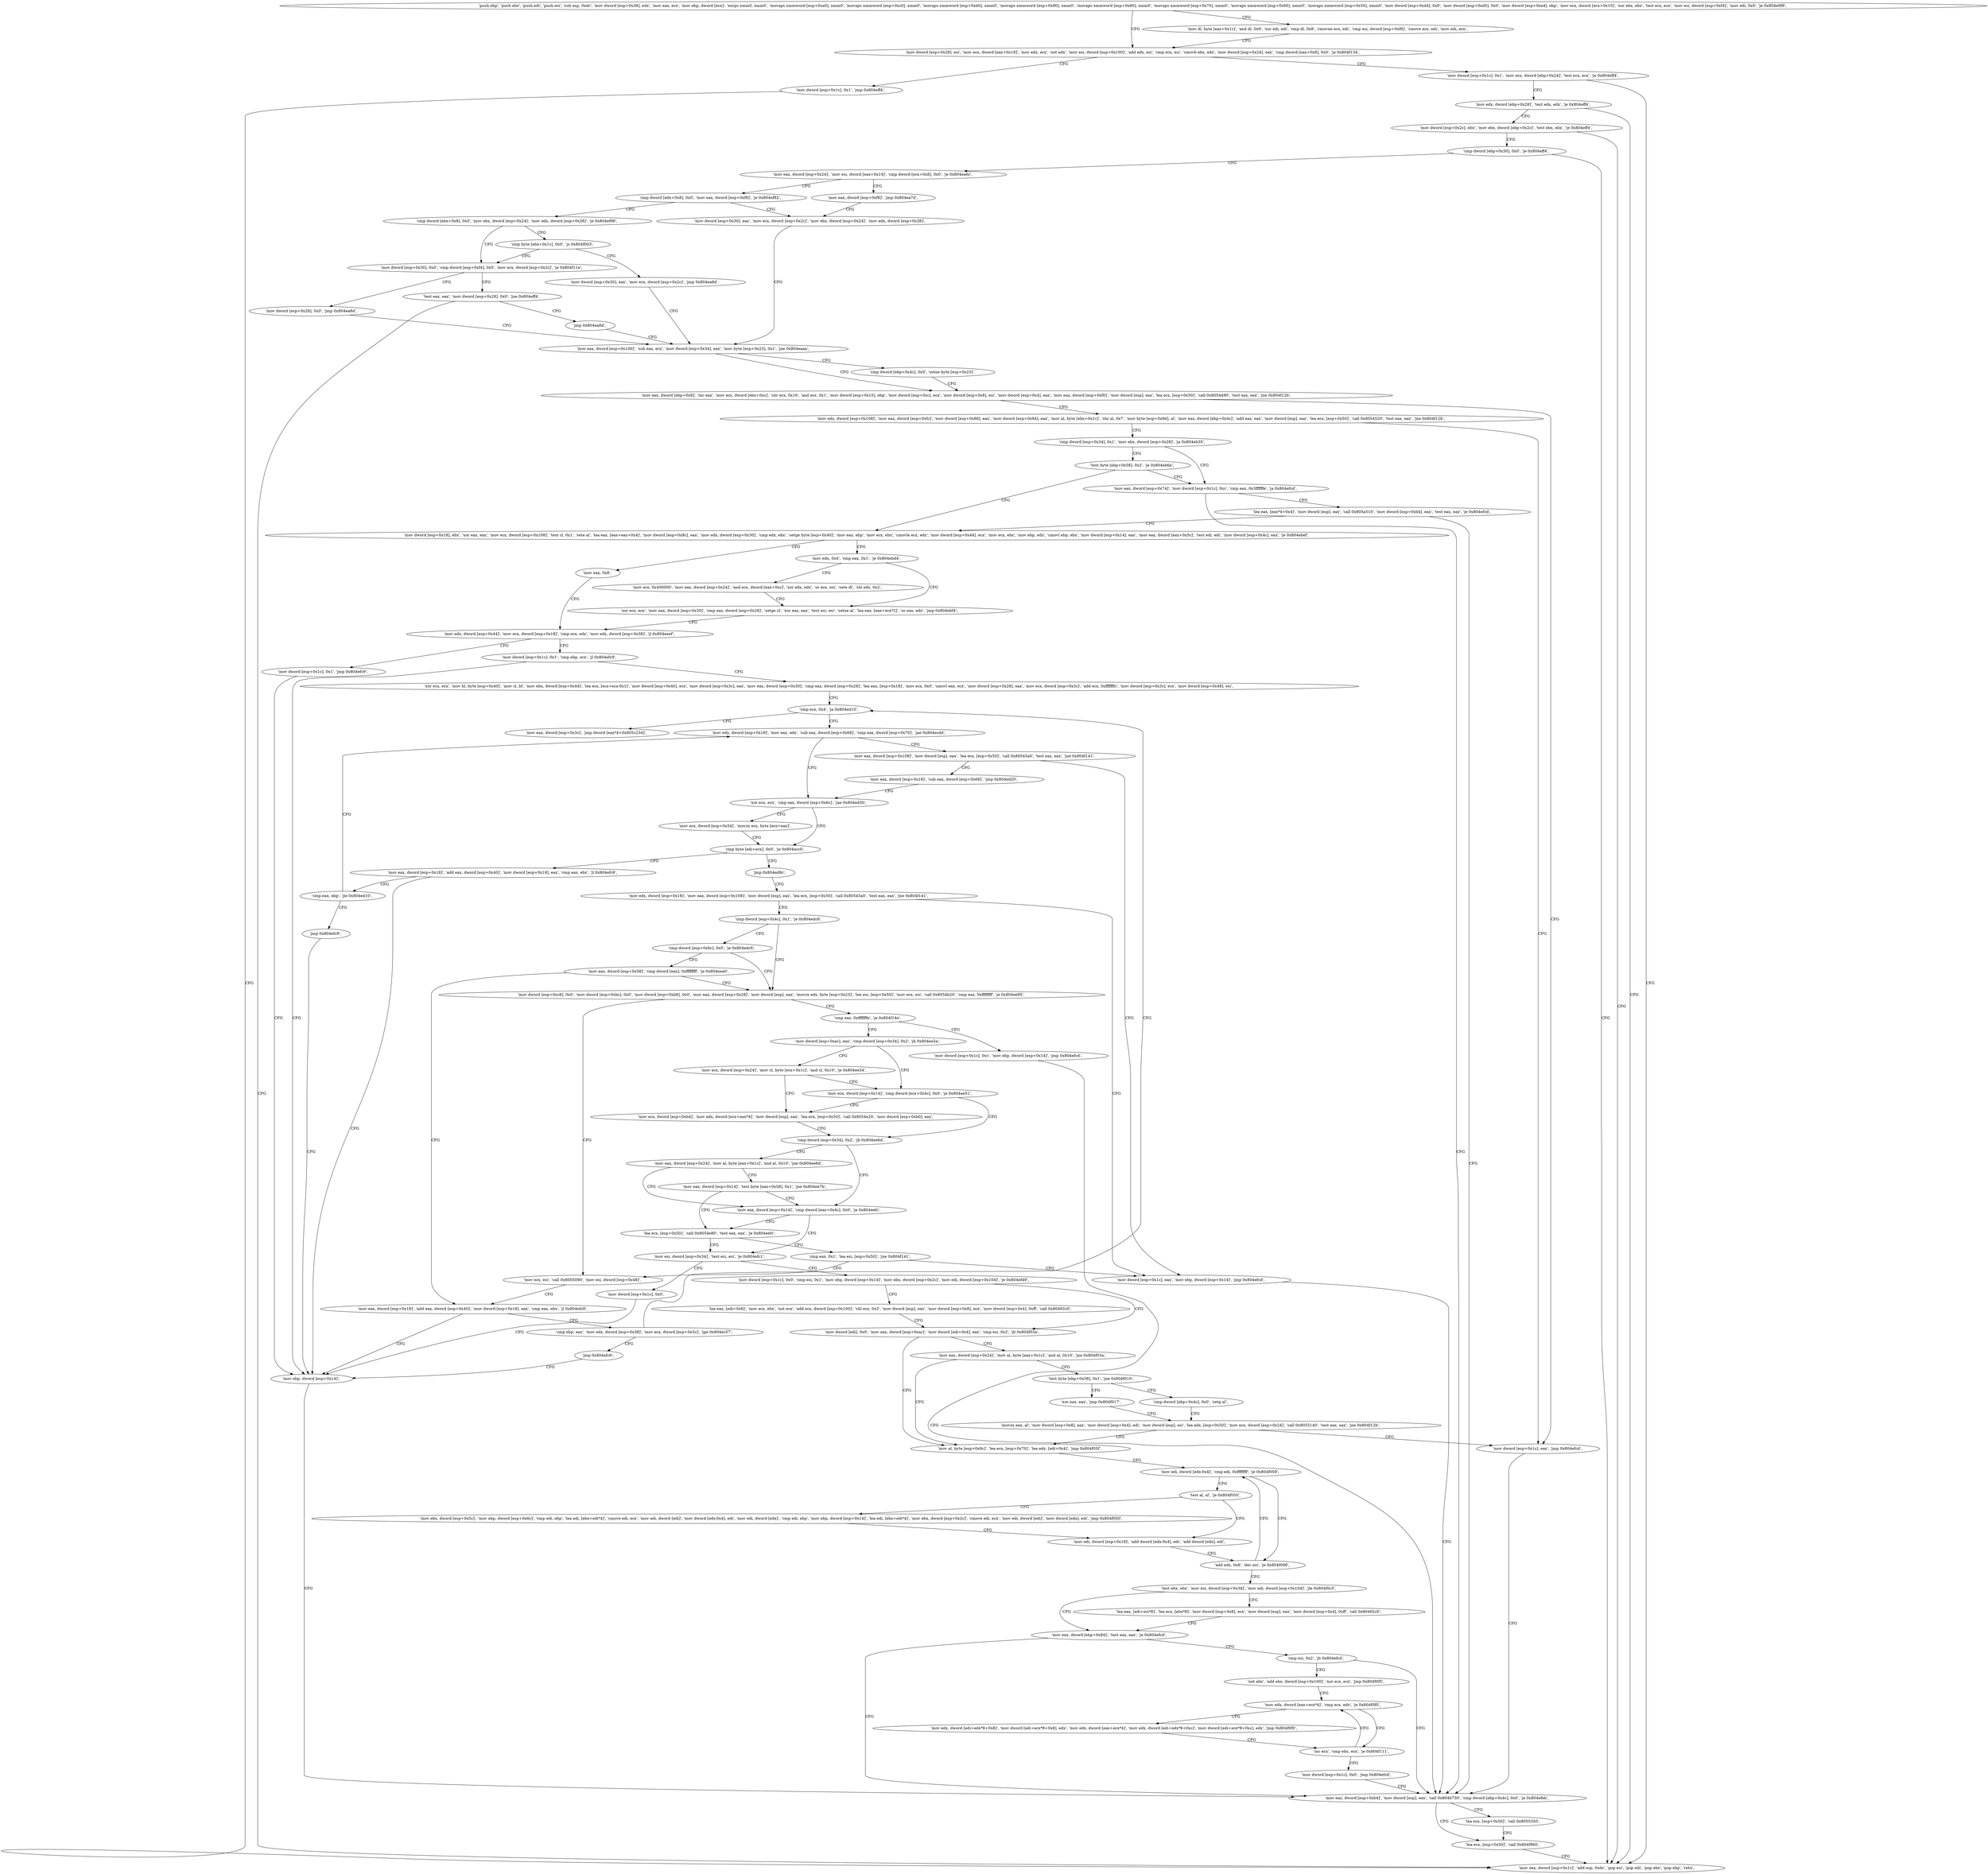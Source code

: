 digraph "func" {
"134539616" [label = "'push ebp', 'push ebx', 'push edi', 'push esi', 'sub esp, 0xdc', 'mov dword [esp+0x38], edx', 'mov eax, ecx', 'mov ebp, dword [ecx]', 'xorps xmm0, xmm0', 'movaps xmmword [esp+0xa0], xmm0', 'movaps xmmword [esp+0xc0], xmm0', 'movaps xmmword [esp+0xb0], xmm0', 'movaps xmmword [esp+0x90], xmm0', 'movaps xmmword [esp+0x80], xmm0', 'movaps xmmword [esp+0x70], xmm0', 'movaps xmmword [esp+0x60], xmm0', 'movaps xmmword [esp+0x50], xmm0', 'mov dword [esp+0xd4], 0x0', 'mov dword [esp+0xd0], 0x0', 'mov dword [esp+0xa4], ebp', 'mov ecx, dword [ecx+0x10]', 'xor ebx, ebx', 'test ecx, ecx', 'mov esi, dword [esp+0xf4]', 'mov edi, 0x0', 'je 0x804e9f8', " ]
"134539768" [label = "'mov dword [esp+0x28], esi', 'mov ecx, dword [eax+0x18]', 'mov edx, ecx', 'not edx', 'mov esi, dword [esp+0x100]', 'add edx, esi', 'cmp ecx, esi', 'cmovb ebx, edx', 'mov dword [esp+0x24], eax', 'cmp dword [eax+0x8], 0x0', 'je 0x804f134', " ]
"134539742" [label = "'mov dl, byte [eax+0x1c]', 'and dl, 0x9', 'xor edi, edi', 'cmp dl, 0x8', 'cmovne ecx, edi', 'cmp esi, dword [esp+0xf8]', 'cmove ecx, edi', 'mov edi, ecx', " ]
"134541620" [label = "'mov dword [esp+0x1c], 0x1', 'jmp 0x804eff4', " ]
"134539807" [label = "'mov dword [esp+0x1c], 0x1', 'mov ecx, dword [ebp+0x24]', 'test ecx, ecx', 'je 0x804eff4', " ]
"134541300" [label = "'mov eax, dword [esp+0x1c]', 'add esp, 0xdc', 'pop esi', 'pop edi', 'pop ebx', 'pop ebp', 'retn', " ]
"134539826" [label = "'mov edx, dword [ebp+0x28]', 'test edx, edx', 'je 0x804eff4', " ]
"134539837" [label = "'mov dword [esp+0x2c], ebx', 'mov ebx, dword [ebp+0x2c]', 'test ebx, ebx', 'je 0x804eff4', " ]
"134539852" [label = "'cmp dword [ebp+0x30], 0x0', 'je 0x804eff4', " ]
"134539862" [label = "'mov eax, dword [esp+0x24]', 'mov esi, dword [eax+0x14]', 'cmp dword [ecx+0x8], 0x0', 'je 0x804ea6c', " ]
"134539884" [label = "'cmp dword [edx+0x8], 0x0', 'mov eax, dword [esp+0xf8]', 'je 0x804ef82', " ]
"134539875" [label = "'mov eax, dword [esp+0xf8]', 'jmp 0x804ea7d', " ]
"134541186" [label = "'cmp dword [ebx+0x8], 0x0', 'mov ebx, dword [esp+0x24]', 'mov edx, dword [esp+0x38]', 'je 0x804ef96', " ]
"134539901" [label = "'mov dword [esp+0x30], eax', 'mov ecx, dword [esp+0x2c]', 'mov ebx, dword [esp+0x24]', 'mov edx, dword [esp+0x38]', " ]
"134541206" [label = "'mov dword [esp+0x30], 0x0', 'cmp dword [esp+0xf4], 0x0', 'mov ecx, dword [esp+0x2c]', 'je 0x804f11e', " ]
"134541200" [label = "'cmp byte [ebx+0x1c], 0x0', 'js 0x804f003', " ]
"134539917" [label = "'mov eax, dword [esp+0x100]', 'sub eax, ecx', 'mov dword [esp+0x34], eax', 'mov byte [esp+0x23], 0x1', 'jne 0x804eaaa', " ]
"134541598" [label = "'mov dword [esp+0x28], 0x0', 'jmp 0x804ea8d', " ]
"134541232" [label = "'test eax, eax', 'mov dword [esp+0x28], 0x0', 'jne 0x804eff4', " ]
"134541315" [label = "'mov dword [esp+0x30], eax', 'mov ecx, dword [esp+0x2c]', 'jmp 0x804ea8d', " ]
"134539946" [label = "'mov eax, dword [ebp+0x8]', 'inc eax', 'mov ecx, dword [ebx+0xc]', 'shr ecx, 0x16', 'and ecx, 0x1', 'mov dword [esp+0x10], ebp', 'mov dword [esp+0xc], ecx', 'mov dword [esp+0x8], esi', 'mov dword [esp+0x4], eax', 'mov eax, dword [esp+0xf0]', 'mov dword [esp], eax', 'lea ecx, [esp+0x50]', 'call 0x8054490', 'test eax, eax', 'jne 0x804f12b', " ]
"134541611" [label = "'mov dword [esp+0x1c], eax', 'jmp 0x804efcd', " ]
"134540002" [label = "'mov edx, dword [esp+0x108]', 'mov eax, dword [esp+0xfc]', 'mov dword [esp+0x88], eax', 'mov dword [esp+0x84], eax', 'mov al, byte [ebx+0x1c]', 'shr al, 0x7', 'mov byte [esp+0x9d], al', 'mov eax, dword [ebp+0x4c]', 'add eax, eax', 'mov dword [esp], eax', 'lea ecx, [esp+0x50]', 'call 0x8054520', 'test eax, eax', 'jne 0x804f12b', " ]
"134539937" [label = "'cmp dword [ebp+0x4c], 0x0', 'setne byte [esp+0x23]', " ]
"134541244" [label = "'jmp 0x804ea8d', " ]
"134541261" [label = "'mov eax, dword [esp+0xb4]', 'mov dword [esp], eax', 'call 0x804b730', 'cmp dword [ebp+0x4c], 0x0', 'je 0x804efeb', " ]
"134540068" [label = "'cmp dword [esp+0x34], 0x1', 'mov ebx, dword [esp+0x28]', 'ja 0x804eb35', " ]
"134541291" [label = "'lea ecx, [esp+0x50]', 'call 0x804f960', " ]
"134541282" [label = "'lea ecx, [esp+0x50]', 'call 0x8055350', " ]
"134540085" [label = "'mov eax, dword [esp+0x74]', 'mov dword [esp+0x1c], 0xc', 'cmp eax, 0x3ffffffe', 'ja 0x804efcd', " ]
"134540079" [label = "'test byte [ebp+0x58], 0x2', 'je 0x804eb6a', " ]
"134540108" [label = "'lea eax, [eax*4+0x4]', 'mov dword [esp], eax', 'call 0x805a510', 'mov dword [esp+0xb4], eax', 'test eax, eax', 'je 0x804efcd', " ]
"134540138" [label = "'mov dword [esp+0x18], ebx', 'xor eax, eax', 'mov ecx, dword [esp+0x108]', 'test cl, 0x1', 'sete al', 'lea eax, [eax+eax+0x4]', 'mov dword [esp+0x8c], eax', 'mov edx, dword [esp+0x30]', 'cmp edx, ebx', 'setge byte [esp+0x40]', 'mov eax, ebp', 'mov ecx, ebx', 'cmovle ecx, edx', 'mov dword [esp+0x44], ecx', 'mov ecx, ebx', 'mov ebp, edx', 'cmovl ebp, ebx', 'mov dword [esp+0x14], eax', 'mov eax, dword [eax+0x5c]', 'test edi, edi', 'mov dword [esp+0x4c], eax', 'je 0x804ebef', " ]
"134540271" [label = "'mov eax, 0x8', " ]
"134540212" [label = "'mov edx, 0x4', 'cmp eax, 0x1', 'je 0x804ebd4', " ]
"134540276" [label = "'mov edx, dword [esp+0x44]', 'mov ecx, dword [esp+0x18]', 'cmp ecx, edx', 'mov edx, dword [esp+0x38]', 'jl 0x804eeef', " ]
"134540244" [label = "'xor ecx, ecx', 'mov eax, dword [esp+0x30]', 'cmp eax, dword [esp+0x28]', 'setge cl', 'xor eax, eax', 'test esi, esi', 'setne al', 'lea eax, [eax+ecx*2]', 'or eax, edx', 'jmp 0x804ebf4', " ]
"134540222" [label = "'mov ecx, 0x400000', 'mov eax, dword [esp+0x24]', 'and ecx, dword [eax+0xc]', 'xor edx, edx', 'or ecx, esi', 'sete dl', 'shl edx, 0x2', " ]
"134541039" [label = "'mov dword [esp+0x1c], 0x1', 'jmp 0x804efc9', " ]
"134541257" [label = "'mov ebp, dword [esp+0x14]', " ]
"134540296" [label = "'mov dword [esp+0x1c], 0x1', 'cmp ebp, ecx', 'jl 0x804efc9', " ]
"134540312" [label = "'xor ecx, ecx', 'mov bl, byte [esp+0x40]', 'mov cl, bl', 'mov ebx, dword [esp+0x44]', 'lea ecx, [ecx+ecx-0x1]', 'mov dword [esp+0x40], ecx', 'mov dword [esp+0x3c], eax', 'mov eax, dword [esp+0x30]', 'cmp eax, dword [esp+0x28]', 'lea eax, [esp+0x18]', 'mov ecx, 0x0', 'cmovl eax, ecx', 'mov dword [esp+0x28], eax', 'mov ecx, dword [esp+0x3c]', 'add ecx, 0xfffffffc', 'mov dword [esp+0x3c], ecx', 'mov dword [esp+0x48], esi', " ]
"134540375" [label = "'cmp ecx, 0x4', 'ja 0x804ed10', " ]
"134540560" [label = "'mov edx, dword [esp+0x18]', 'mov eax, edx', 'sub eax, dword [esp+0x68]', 'cmp eax, dword [esp+0x70]', 'jae 0x804ecdd', " ]
"134540509" [label = "'mov eax, dword [esp+0x108]', 'mov dword [esp], eax', 'lea ecx, [esp+0x50]', 'call 0x80545a0', 'test eax, eax', 'jne 0x804f141', " ]
"134540576" [label = "'xor ecx, ecx', 'cmp eax, dword [esp+0x6c]', 'jae 0x804ed30', " ]
"134540384" [label = "'mov eax, dword [esp+0x3c]', 'jmp dword [eax*4+0x805c234]', " ]
"134541633" [label = "'mov dword [esp+0x1c], eax', 'mov ebp, dword [esp+0x14]', 'jmp 0x804efcd', " ]
"134540536" [label = "'mov eax, dword [esp+0x18]', 'sub eax, dword [esp+0x68]', 'jmp 0x804ed20', " ]
"134540592" [label = "'cmp byte [edi+ecx], 0x0', 'je 0x804ecc0', " ]
"134540584" [label = "'mov ecx, dword [esp+0x54]', 'movzx ecx, byte [ecx+eax]', " ]
"134540480" [label = "'mov eax, dword [esp+0x18]', 'add eax, dword [esp+0x40]', 'mov dword [esp+0x18], eax', 'cmp eax, ebx', 'jl 0x804efc9', " ]
"134540598" [label = "'jmp 0x804ed8c', " ]
"134540500" [label = "'cmp eax, ebp', 'jle 0x804ed10', " ]
"134540684" [label = "'mov edx, dword [esp+0x18]', 'mov eax, dword [esp+0x108]', 'mov dword [esp], eax', 'lea ecx, [esp+0x50]', 'call 0x80545a0', 'test eax, eax', 'jne 0x804f141', " ]
"134540504" [label = "'jmp 0x804efc9', " ]
"134540715" [label = "'cmp dword [esp+0x4c], 0x1', 'je 0x804edc6', " ]
"134540742" [label = "'mov dword [esp+0xc8], 0x0', 'mov dword [esp+0xbc], 0x0', 'mov dword [esp+0xb8], 0x0', 'mov eax, dword [esp+0x28]', 'mov dword [esp], eax', 'movzx edx, byte [esp+0x23]', 'lea esi, [esp+0x50]', 'mov ecx, esi', 'call 0x8054b20', 'cmp eax, 0xffffffff', 'je 0x804ee95', " ]
"134540722" [label = "'cmp dword [esp+0x6c], 0x0', 'je 0x804edc6', " ]
"134540949" [label = "'mov ecx, esi', 'call 0x8055090', 'mov esi, dword [esp+0x48]', " ]
"134540807" [label = "'cmp eax, 0xfffffffe', 'je 0x804f14e', " ]
"134540729" [label = "'mov eax, dword [esp+0x58]', 'cmp dword [eax], 0xffffffff', 'je 0x804eea0', " ]
"134540960" [label = "'mov eax, dword [esp+0x18]', 'add eax, dword [esp+0x40]', 'mov dword [esp+0x18], eax', 'cmp eax, ebx', 'jl 0x804efc9', " ]
"134541646" [label = "'mov dword [esp+0x1c], 0xc', 'mov ebp, dword [esp+0x14]', 'jmp 0x804efcd', " ]
"134540816" [label = "'mov dword [esp+0xac], eax', 'cmp dword [esp+0x34], 0x2', 'jb 0x804ee2a', " ]
"134540980" [label = "'cmp ebp, eax', 'mov edx, dword [esp+0x38]', 'mov ecx, dword [esp+0x3c]', 'jge 0x804ec57', " ]
"134540996" [label = "'jmp 0x804efc9', " ]
"134540842" [label = "'mov ecx, dword [esp+0x14]', 'cmp dword [ecx+0x4c], 0x0', 'je 0x804ee51', " ]
"134540830" [label = "'mov ecx, dword [esp+0x24]', 'mov cl, byte [ecx+0x1c]', 'and cl, 0x10', 'je 0x804ee34', " ]
"134540881" [label = "'cmp dword [esp+0x34], 0x2', 'jb 0x804ee6d', " ]
"134540852" [label = "'mov ecx, dword [esp+0xb4]', 'mov edx, dword [ecx+eax*4]', 'mov dword [esp], eax', 'lea ecx, [esp+0x50]', 'call 0x8054e20', 'mov dword [esp+0xb0], eax', " ]
"134540909" [label = "'mov eax, dword [esp+0x14]', 'cmp dword [eax+0x4c], 0x0', 'je 0x804eefc', " ]
"134540888" [label = "'mov eax, dword [esp+0x24]', 'mov al, byte [eax+0x1c]', 'and al, 0x10', 'jne 0x804ee6d', " ]
"134541052" [label = "'mov esi, dword [esp+0x34]', 'test esi, esi', 'je 0x804efc1', " ]
"134540923" [label = "'lea ecx, [esp+0x50]', 'call 0x8054e80', 'test eax, eax', 'je 0x804eefc', " ]
"134540899" [label = "'mov eax, dword [esp+0x14]', 'test byte [eax+0x58], 0x1', 'jne 0x804ee7b', " ]
"134541249" [label = "'mov dword [esp+0x1c], 0x0', " ]
"134541064" [label = "'mov dword [esp+0x1c], 0x0', 'cmp esi, 0x1', 'mov ebp, dword [esp+0x14]', 'mov ebx, dword [esp+0x2c]', 'mov edi, dword [esp+0x104]', 'je 0x804ef49', " ]
"134540936" [label = "'cmp eax, 0x1', 'lea esi, [esp+0x50]', 'jne 0x804f141', " ]
"134541129" [label = "'mov dword [edi], 0x0', 'mov eax, dword [esp+0xac]', 'mov dword [edi+0x4], eax', 'cmp esi, 0x2', 'jb 0x804f03a', " ]
"134541092" [label = "'lea eax, [edi+0x8]', 'mov ecx, ebx', 'not ecx', 'add ecx, dword [esp+0x100]', 'shl ecx, 0x3', 'mov dword [esp], eax', 'mov dword [esp+0x8], ecx', 'mov dword [esp+0x4], 0xff', 'call 0x80492c0', " ]
"134541370" [label = "'mov al, byte [esp+0x9c]', 'lea ecx, [esp+0x70]', 'lea edx, [edi+0x4]', 'jmp 0x804f05f', " ]
"134541154" [label = "'mov eax, dword [esp+0x24]', 'mov al, byte [eax+0x1c]', 'and al, 0x10', 'jne 0x804f03a', " ]
"134541407" [label = "'mov edi, dword [edx-0x4]', 'cmp edi, 0xffffffff', 'je 0x804f059', " ]
"134541169" [label = "'test byte [ebp+0x58], 0x1', 'jne 0x804f010', " ]
"134541401" [label = "'add edx, 0x8', 'dec esi', 'je 0x804f098', " ]
"134541415" [label = "'test al, al', 'je 0x804f050', " ]
"134541328" [label = "'cmp dword [ebp+0x4c], 0x0', 'setg al', " ]
"134541179" [label = "'xor eax, eax', 'jmp 0x804f017', " ]
"134541464" [label = "'test ebx, ebx', 'mov esi, dword [esp+0x34]', 'mov edi, dword [esp+0x104]', 'jle 0x804f0c5', " ]
"134541392" [label = "'mov edi, dword [esp+0x18]', 'add dword [edx-0x4], edi', 'add dword [edx], edi', " ]
"134541419" [label = "'mov ebx, dword [esp+0x5c]', 'mov ebp, dword [esp+0x6c]', 'cmp edi, ebp', 'lea edi, [ebx+edi*4]', 'cmove edi, ecx', 'mov edi, dword [edi]', 'mov dword [edx-0x4], edi', 'mov edi, dword [edx]', 'cmp edi, ebp', 'mov ebp, dword [esp+0x14]', 'lea edi, [ebx+edi*4]', 'mov ebx, dword [esp+0x2c]', 'cmove edi, ecx', 'mov edi, dword [edi]', 'mov dword [edx], edi', 'jmp 0x804f050', " ]
"134541335" [label = "'movzx eax, al', 'mov dword [esp+0x8], eax', 'mov dword [esp+0x4], edi', 'mov dword [esp], esi', 'lea edx, [esp+0x50]', 'mov ecx, dword [esp+0x24]', 'call 0x8055140', 'test eax, eax', 'jne 0x804f12b', " ]
"134541509" [label = "'mov eax, dword [ebp+0x84]', 'test eax, eax', 'je 0x804efcd', " ]
"134541479" [label = "'lea eax, [edi+esi*8]', 'lea ecx, [ebx*8]', 'mov dword [esp+0x8], ecx', 'mov dword [esp], eax', 'mov dword [esp+0x4], 0xff', 'call 0x80492c0', " ]
"134541523" [label = "'cmp esi, 0x2', 'jb 0x804efcd', " ]
"134541532" [label = "'not ebx', 'add ebx, dword [esp+0x100]', 'xor ecx, ecx', 'jmp 0x804f0f5', " ]
"134541557" [label = "'mov edx, dword [eax+ecx*4]', 'cmp ecx, edx', 'je 0x804f0f0', " ]
"134541552" [label = "'inc ecx', 'cmp ebx, ecx', 'je 0x804f111', " ]
"134541564" [label = "'mov edx, dword [edi+edx*8+0x8]', 'mov dword [edi+ecx*8+0x8], edx', 'mov edx, dword [eax+ecx*4]', 'mov edx, dword [edi+edx*8+0xc]', 'mov dword [edi+ecx*8+0xc], edx', 'jmp 0x804f0f0', " ]
"134541585" [label = "'mov dword [esp+0x1c], 0x0', 'jmp 0x804efcd', " ]
"134539616" -> "134539768" [ label = "CFG" ]
"134539616" -> "134539742" [ label = "CFG" ]
"134539768" -> "134541620" [ label = "CFG" ]
"134539768" -> "134539807" [ label = "CFG" ]
"134539742" -> "134539768" [ label = "CFG" ]
"134541620" -> "134541300" [ label = "CFG" ]
"134539807" -> "134541300" [ label = "CFG" ]
"134539807" -> "134539826" [ label = "CFG" ]
"134539826" -> "134541300" [ label = "CFG" ]
"134539826" -> "134539837" [ label = "CFG" ]
"134539837" -> "134541300" [ label = "CFG" ]
"134539837" -> "134539852" [ label = "CFG" ]
"134539852" -> "134541300" [ label = "CFG" ]
"134539852" -> "134539862" [ label = "CFG" ]
"134539862" -> "134539884" [ label = "CFG" ]
"134539862" -> "134539875" [ label = "CFG" ]
"134539884" -> "134541186" [ label = "CFG" ]
"134539884" -> "134539901" [ label = "CFG" ]
"134539875" -> "134539901" [ label = "CFG" ]
"134541186" -> "134541206" [ label = "CFG" ]
"134541186" -> "134541200" [ label = "CFG" ]
"134539901" -> "134539917" [ label = "CFG" ]
"134541206" -> "134541598" [ label = "CFG" ]
"134541206" -> "134541232" [ label = "CFG" ]
"134541200" -> "134541315" [ label = "CFG" ]
"134541200" -> "134541206" [ label = "CFG" ]
"134539917" -> "134539946" [ label = "CFG" ]
"134539917" -> "134539937" [ label = "CFG" ]
"134541598" -> "134539917" [ label = "CFG" ]
"134541232" -> "134541300" [ label = "CFG" ]
"134541232" -> "134541244" [ label = "CFG" ]
"134541315" -> "134539917" [ label = "CFG" ]
"134539946" -> "134541611" [ label = "CFG" ]
"134539946" -> "134540002" [ label = "CFG" ]
"134541611" -> "134541261" [ label = "CFG" ]
"134540002" -> "134541611" [ label = "CFG" ]
"134540002" -> "134540068" [ label = "CFG" ]
"134539937" -> "134539946" [ label = "CFG" ]
"134541244" -> "134539917" [ label = "CFG" ]
"134541261" -> "134541291" [ label = "CFG" ]
"134541261" -> "134541282" [ label = "CFG" ]
"134540068" -> "134540085" [ label = "CFG" ]
"134540068" -> "134540079" [ label = "CFG" ]
"134541291" -> "134541300" [ label = "CFG" ]
"134541282" -> "134541291" [ label = "CFG" ]
"134540085" -> "134541261" [ label = "CFG" ]
"134540085" -> "134540108" [ label = "CFG" ]
"134540079" -> "134540138" [ label = "CFG" ]
"134540079" -> "134540085" [ label = "CFG" ]
"134540108" -> "134541261" [ label = "CFG" ]
"134540108" -> "134540138" [ label = "CFG" ]
"134540138" -> "134540271" [ label = "CFG" ]
"134540138" -> "134540212" [ label = "CFG" ]
"134540271" -> "134540276" [ label = "CFG" ]
"134540212" -> "134540244" [ label = "CFG" ]
"134540212" -> "134540222" [ label = "CFG" ]
"134540276" -> "134541039" [ label = "CFG" ]
"134540276" -> "134540296" [ label = "CFG" ]
"134540244" -> "134540276" [ label = "CFG" ]
"134540222" -> "134540244" [ label = "CFG" ]
"134541039" -> "134541257" [ label = "CFG" ]
"134541257" -> "134541261" [ label = "CFG" ]
"134540296" -> "134541257" [ label = "CFG" ]
"134540296" -> "134540312" [ label = "CFG" ]
"134540312" -> "134540375" [ label = "CFG" ]
"134540375" -> "134540560" [ label = "CFG" ]
"134540375" -> "134540384" [ label = "CFG" ]
"134540560" -> "134540509" [ label = "CFG" ]
"134540560" -> "134540576" [ label = "CFG" ]
"134540509" -> "134541633" [ label = "CFG" ]
"134540509" -> "134540536" [ label = "CFG" ]
"134540576" -> "134540592" [ label = "CFG" ]
"134540576" -> "134540584" [ label = "CFG" ]
"134541633" -> "134541261" [ label = "CFG" ]
"134540536" -> "134540576" [ label = "CFG" ]
"134540592" -> "134540480" [ label = "CFG" ]
"134540592" -> "134540598" [ label = "CFG" ]
"134540584" -> "134540592" [ label = "CFG" ]
"134540480" -> "134541257" [ label = "CFG" ]
"134540480" -> "134540500" [ label = "CFG" ]
"134540598" -> "134540684" [ label = "CFG" ]
"134540500" -> "134540560" [ label = "CFG" ]
"134540500" -> "134540504" [ label = "CFG" ]
"134540684" -> "134541633" [ label = "CFG" ]
"134540684" -> "134540715" [ label = "CFG" ]
"134540504" -> "134541257" [ label = "CFG" ]
"134540715" -> "134540742" [ label = "CFG" ]
"134540715" -> "134540722" [ label = "CFG" ]
"134540742" -> "134540949" [ label = "CFG" ]
"134540742" -> "134540807" [ label = "CFG" ]
"134540722" -> "134540742" [ label = "CFG" ]
"134540722" -> "134540729" [ label = "CFG" ]
"134540949" -> "134540960" [ label = "CFG" ]
"134540807" -> "134541646" [ label = "CFG" ]
"134540807" -> "134540816" [ label = "CFG" ]
"134540729" -> "134540960" [ label = "CFG" ]
"134540729" -> "134540742" [ label = "CFG" ]
"134540960" -> "134541257" [ label = "CFG" ]
"134540960" -> "134540980" [ label = "CFG" ]
"134541646" -> "134541261" [ label = "CFG" ]
"134540816" -> "134540842" [ label = "CFG" ]
"134540816" -> "134540830" [ label = "CFG" ]
"134540980" -> "134540375" [ label = "CFG" ]
"134540980" -> "134540996" [ label = "CFG" ]
"134540996" -> "134541257" [ label = "CFG" ]
"134540842" -> "134540881" [ label = "CFG" ]
"134540842" -> "134540852" [ label = "CFG" ]
"134540830" -> "134540852" [ label = "CFG" ]
"134540830" -> "134540842" [ label = "CFG" ]
"134540881" -> "134540909" [ label = "CFG" ]
"134540881" -> "134540888" [ label = "CFG" ]
"134540852" -> "134540881" [ label = "CFG" ]
"134540909" -> "134541052" [ label = "CFG" ]
"134540909" -> "134540923" [ label = "CFG" ]
"134540888" -> "134540909" [ label = "CFG" ]
"134540888" -> "134540899" [ label = "CFG" ]
"134541052" -> "134541249" [ label = "CFG" ]
"134541052" -> "134541064" [ label = "CFG" ]
"134540923" -> "134541052" [ label = "CFG" ]
"134540923" -> "134540936" [ label = "CFG" ]
"134540899" -> "134540923" [ label = "CFG" ]
"134540899" -> "134540909" [ label = "CFG" ]
"134541249" -> "134541257" [ label = "CFG" ]
"134541064" -> "134541129" [ label = "CFG" ]
"134541064" -> "134541092" [ label = "CFG" ]
"134540936" -> "134541633" [ label = "CFG" ]
"134540936" -> "134540949" [ label = "CFG" ]
"134541129" -> "134541370" [ label = "CFG" ]
"134541129" -> "134541154" [ label = "CFG" ]
"134541092" -> "134541129" [ label = "CFG" ]
"134541370" -> "134541407" [ label = "CFG" ]
"134541154" -> "134541370" [ label = "CFG" ]
"134541154" -> "134541169" [ label = "CFG" ]
"134541407" -> "134541401" [ label = "CFG" ]
"134541407" -> "134541415" [ label = "CFG" ]
"134541169" -> "134541328" [ label = "CFG" ]
"134541169" -> "134541179" [ label = "CFG" ]
"134541401" -> "134541464" [ label = "CFG" ]
"134541401" -> "134541407" [ label = "CFG" ]
"134541415" -> "134541392" [ label = "CFG" ]
"134541415" -> "134541419" [ label = "CFG" ]
"134541328" -> "134541335" [ label = "CFG" ]
"134541179" -> "134541335" [ label = "CFG" ]
"134541464" -> "134541509" [ label = "CFG" ]
"134541464" -> "134541479" [ label = "CFG" ]
"134541392" -> "134541401" [ label = "CFG" ]
"134541419" -> "134541392" [ label = "CFG" ]
"134541335" -> "134541611" [ label = "CFG" ]
"134541335" -> "134541370" [ label = "CFG" ]
"134541509" -> "134541261" [ label = "CFG" ]
"134541509" -> "134541523" [ label = "CFG" ]
"134541479" -> "134541509" [ label = "CFG" ]
"134541523" -> "134541261" [ label = "CFG" ]
"134541523" -> "134541532" [ label = "CFG" ]
"134541532" -> "134541557" [ label = "CFG" ]
"134541557" -> "134541552" [ label = "CFG" ]
"134541557" -> "134541564" [ label = "CFG" ]
"134541552" -> "134541585" [ label = "CFG" ]
"134541552" -> "134541557" [ label = "CFG" ]
"134541564" -> "134541552" [ label = "CFG" ]
"134541585" -> "134541261" [ label = "CFG" ]
}
